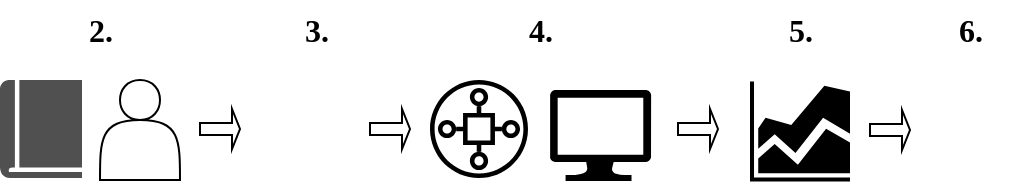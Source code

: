 <mxfile version="20.7.4" type="github">
  <diagram id="4wVPdP0FL_6jUL29rx3Q" name="Seite-1">
    <mxGraphModel dx="1185" dy="586" grid="1" gridSize="10" guides="1" tooltips="1" connect="1" arrows="1" fold="1" page="1" pageScale="1" pageWidth="827" pageHeight="1169" math="0" shadow="0">
      <root>
        <mxCell id="0" />
        <mxCell id="1" parent="0" />
        <mxCell id="q4hPjwmZqmmYiwmyrzm3-3" value="" style="shape=actor;whiteSpace=wrap;html=1;" vertex="1" parent="1">
          <mxGeometry x="70" y="110" width="40" height="50" as="geometry" />
        </mxCell>
        <mxCell id="q4hPjwmZqmmYiwmyrzm3-5" value="" style="sketch=0;pointerEvents=1;shadow=0;dashed=0;html=1;strokeColor=none;fillColor=#505050;labelPosition=center;verticalLabelPosition=bottom;verticalAlign=top;outlineConnect=0;align=center;shape=mxgraph.office.concepts.book_journal;" vertex="1" parent="1">
          <mxGeometry x="20" y="110" width="41" height="49" as="geometry" />
        </mxCell>
        <mxCell id="q4hPjwmZqmmYiwmyrzm3-7" value="" style="shape=image;html=1;verticalAlign=top;verticalLabelPosition=bottom;labelBackgroundColor=#ffffff;imageAspect=0;aspect=fixed;image=https://cdn3.iconfinder.com/data/icons/essential-pack-2/48/5-Research-128.png" vertex="1" parent="1">
          <mxGeometry x="150" y="107" width="55" height="55" as="geometry" />
        </mxCell>
        <mxCell id="q4hPjwmZqmmYiwmyrzm3-8" value="" style="sketch=0;aspect=fixed;pointerEvents=1;shadow=0;dashed=0;html=1;strokeColor=none;labelPosition=center;verticalLabelPosition=bottom;verticalAlign=top;align=center;fillColor=#000000;shape=mxgraph.azure.computer" vertex="1" parent="1">
          <mxGeometry x="295" y="115" width="50.56" height="45.5" as="geometry" />
        </mxCell>
        <mxCell id="q4hPjwmZqmmYiwmyrzm3-11" value="" style="sketch=0;outlineConnect=0;fontColor=#232F3E;gradientColor=none;fillColor=#000000;strokeColor=none;dashed=0;verticalLabelPosition=bottom;verticalAlign=top;align=center;html=1;fontSize=12;fontStyle=0;aspect=fixed;pointerEvents=1;shape=mxgraph.aws4.iot_sitewise_asset_model;" vertex="1" parent="1">
          <mxGeometry x="235" y="110" width="49" height="49" as="geometry" />
        </mxCell>
        <mxCell id="q4hPjwmZqmmYiwmyrzm3-13" value="" style="sketch=0;aspect=fixed;pointerEvents=1;shadow=0;dashed=0;html=1;strokeColor=none;labelPosition=center;verticalLabelPosition=bottom;verticalAlign=top;align=center;fillColor=#000000;shape=mxgraph.mscae.general.graph;fontColor=#000000;" vertex="1" parent="1">
          <mxGeometry x="395" y="110.75" width="50" height="50" as="geometry" />
        </mxCell>
        <mxCell id="q4hPjwmZqmmYiwmyrzm3-15" value="" style="shape=image;html=1;verticalAlign=top;verticalLabelPosition=bottom;labelBackgroundColor=#ffffff;imageAspect=0;aspect=fixed;image=https://cdn2.iconfinder.com/data/icons/analytic-investment-and-balanced-scorecard/512/644_Algorithm_brain_conclusion_process_thinking-128.png;fontColor=#000000;fillColor=#000000;" vertex="1" parent="1">
          <mxGeometry x="475" y="102.75" width="60" height="60" as="geometry" />
        </mxCell>
        <mxCell id="q4hPjwmZqmmYiwmyrzm3-16" value="" style="shape=singleArrow;whiteSpace=wrap;html=1;fontColor=#000000;fillColor=#ffffff;" vertex="1" parent="1">
          <mxGeometry x="120" y="124.5" width="20" height="20" as="geometry" />
        </mxCell>
        <mxCell id="q4hPjwmZqmmYiwmyrzm3-19" value="" style="shape=singleArrow;whiteSpace=wrap;html=1;fontColor=#000000;fillColor=#ffffff;" vertex="1" parent="1">
          <mxGeometry x="205" y="124.5" width="20" height="20" as="geometry" />
        </mxCell>
        <mxCell id="q4hPjwmZqmmYiwmyrzm3-20" value="" style="shape=singleArrow;whiteSpace=wrap;html=1;fontColor=#000000;fillColor=#ffffff;" vertex="1" parent="1">
          <mxGeometry x="359" y="124.5" width="20" height="20" as="geometry" />
        </mxCell>
        <mxCell id="q4hPjwmZqmmYiwmyrzm3-21" value="" style="shape=singleArrow;whiteSpace=wrap;html=1;fontColor=#000000;fillColor=#ffffff;" vertex="1" parent="1">
          <mxGeometry x="455" y="125" width="20" height="20" as="geometry" />
        </mxCell>
        <mxCell id="q4hPjwmZqmmYiwmyrzm3-22" value="&lt;font style=&quot;font-size: 16px;&quot; face=&quot;Times New Roman&quot;&gt;&lt;b&gt;2.&lt;/b&gt;&lt;/font&gt;" style="text;html=1;align=center;verticalAlign=middle;resizable=0;points=[];autosize=1;strokeColor=none;fillColor=none;fontColor=#000000;" vertex="1" parent="1">
          <mxGeometry x="50" y="70" width="40" height="30" as="geometry" />
        </mxCell>
        <mxCell id="q4hPjwmZqmmYiwmyrzm3-23" value="&lt;font style=&quot;font-size: 16px;&quot; face=&quot;Times New Roman&quot;&gt;&lt;b&gt;3.&lt;/b&gt;&lt;/font&gt;" style="text;html=1;align=center;verticalAlign=middle;resizable=0;points=[];autosize=1;strokeColor=none;fillColor=none;fontColor=#000000;" vertex="1" parent="1">
          <mxGeometry x="157.5" y="70" width="40" height="30" as="geometry" />
        </mxCell>
        <mxCell id="q4hPjwmZqmmYiwmyrzm3-24" value="&lt;font style=&quot;font-size: 16px;&quot; face=&quot;Times New Roman&quot;&gt;&lt;b&gt;4.&lt;/b&gt;&lt;/font&gt;" style="text;html=1;align=center;verticalAlign=middle;resizable=0;points=[];autosize=1;strokeColor=none;fillColor=none;fontColor=#000000;" vertex="1" parent="1">
          <mxGeometry x="270" y="70" width="40" height="30" as="geometry" />
        </mxCell>
        <mxCell id="q4hPjwmZqmmYiwmyrzm3-25" value="&lt;font style=&quot;font-size: 16px;&quot; face=&quot;Times New Roman&quot;&gt;&lt;b&gt;5.&lt;/b&gt;&lt;/font&gt;" style="text;html=1;align=center;verticalAlign=middle;resizable=0;points=[];autosize=1;strokeColor=none;fillColor=none;fontColor=#000000;" vertex="1" parent="1">
          <mxGeometry x="400" y="70" width="40" height="30" as="geometry" />
        </mxCell>
        <mxCell id="q4hPjwmZqmmYiwmyrzm3-26" value="&lt;font style=&quot;font-size: 16px;&quot; face=&quot;Times New Roman&quot;&gt;&lt;b&gt;6.&lt;/b&gt;&lt;/font&gt;" style="text;html=1;align=center;verticalAlign=middle;resizable=0;points=[];autosize=1;strokeColor=none;fillColor=none;fontColor=#000000;" vertex="1" parent="1">
          <mxGeometry x="485" y="70" width="40" height="30" as="geometry" />
        </mxCell>
      </root>
    </mxGraphModel>
  </diagram>
</mxfile>
